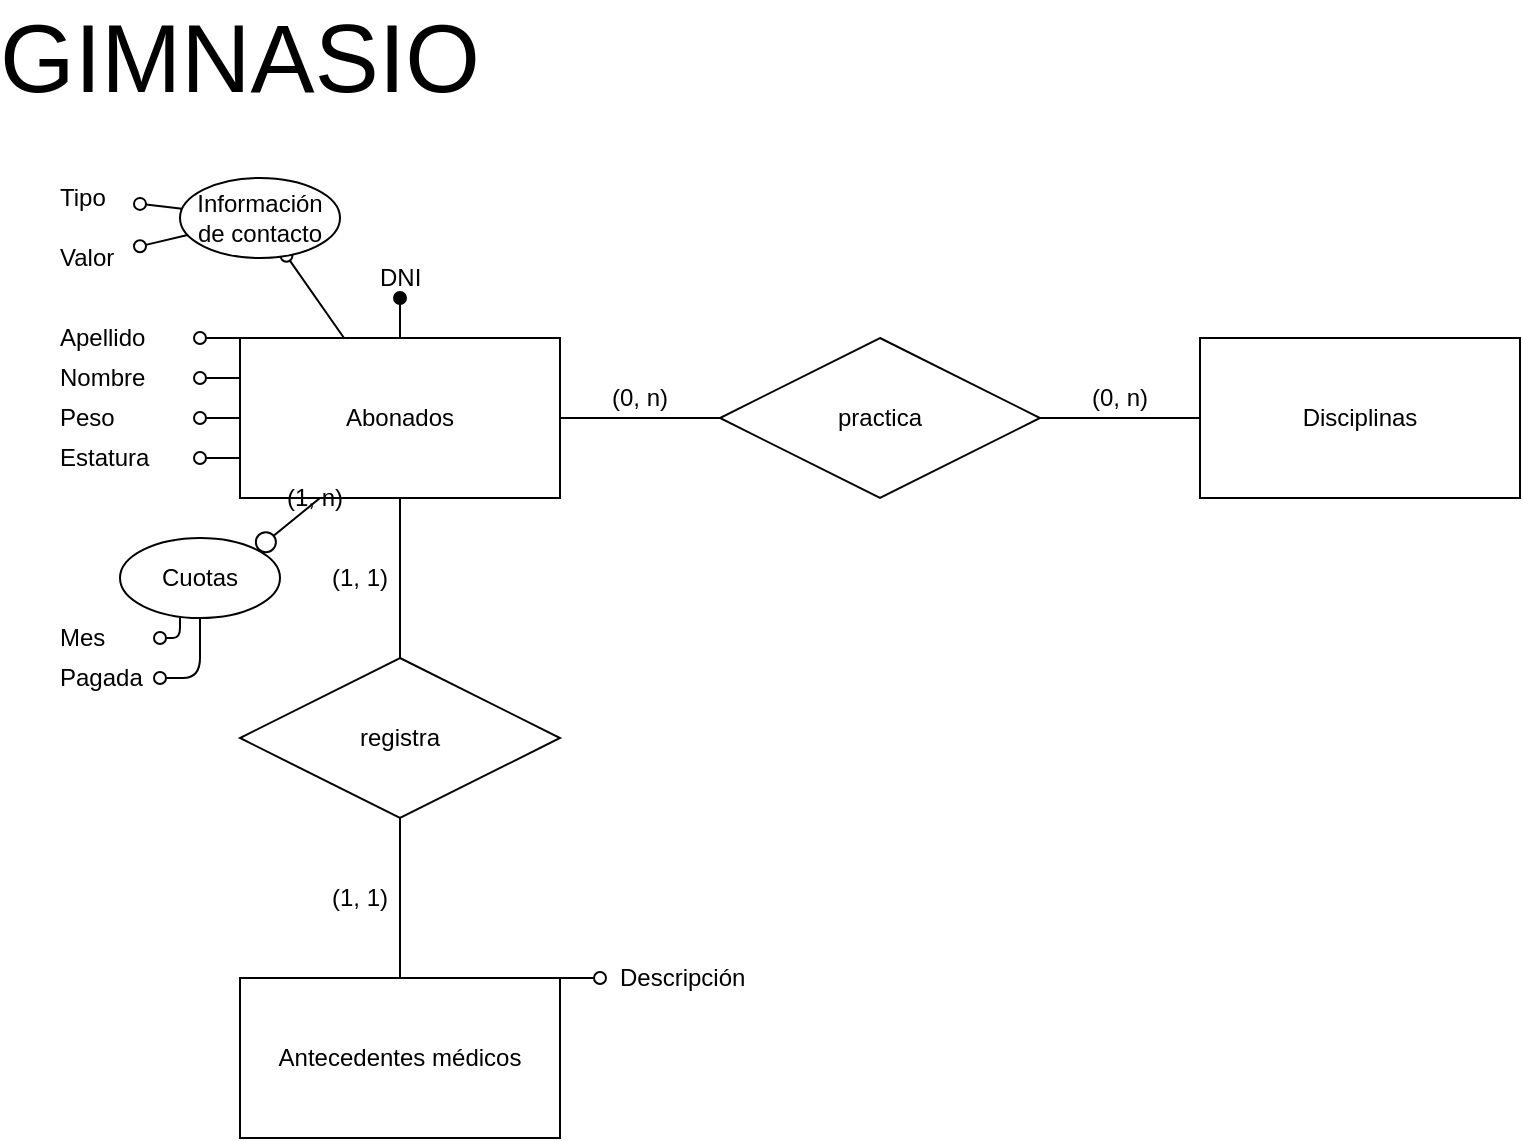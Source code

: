 <mxfile>
    <diagram id="QrPWby6HrFN_LQigCfxZ" name="Página-1">
        <mxGraphModel dx="403" dy="228" grid="1" gridSize="10" guides="1" tooltips="1" connect="1" arrows="1" fold="1" page="1" pageScale="1" pageWidth="827" pageHeight="1169" math="0" shadow="0">
            <root>
                <mxCell id="0"/>
                <mxCell id="1" parent="0"/>
                <mxCell id="2" value="&lt;font style=&quot;font-size: 48px;&quot;&gt;GIMNASIO&lt;/font&gt;" style="text;html=1;strokeColor=none;fillColor=none;align=center;verticalAlign=middle;whiteSpace=wrap;rounded=0;labelBackgroundColor=none;" vertex="1" parent="1">
                    <mxGeometry x="40" y="40" width="240" height="40" as="geometry"/>
                </mxCell>
                <mxCell id="10" value="" style="edgeStyle=none;html=1;fontSize=12;endArrow=none;endFill=0;" edge="1" parent="1" source="4" target="7">
                    <mxGeometry relative="1" as="geometry"/>
                </mxCell>
                <mxCell id="4" value="Abonados" style="rounded=0;whiteSpace=wrap;html=1;fontSize=12;" vertex="1" parent="1">
                    <mxGeometry x="160" y="200" width="160" height="80" as="geometry"/>
                </mxCell>
                <mxCell id="5" value="Disciplinas" style="rounded=0;whiteSpace=wrap;html=1;fontSize=12;" vertex="1" parent="1">
                    <mxGeometry x="640" y="200" width="160" height="80" as="geometry"/>
                </mxCell>
                <mxCell id="6" value="Antecedentes médicos" style="rounded=0;whiteSpace=wrap;html=1;fontSize=12;" vertex="1" parent="1">
                    <mxGeometry x="160" y="520" width="160" height="80" as="geometry"/>
                </mxCell>
                <mxCell id="11" value="" style="edgeStyle=none;html=1;fontSize=12;endArrow=none;endFill=0;" edge="1" parent="1" source="7" target="5">
                    <mxGeometry relative="1" as="geometry"/>
                </mxCell>
                <mxCell id="7" value="practica" style="rhombus;whiteSpace=wrap;html=1;fontSize=12;" vertex="1" parent="1">
                    <mxGeometry x="400" y="200" width="160" height="80" as="geometry"/>
                </mxCell>
                <mxCell id="13" value="" style="edgeStyle=none;html=1;fontSize=12;endArrow=none;endFill=0;" edge="1" parent="1" source="12" target="4">
                    <mxGeometry relative="1" as="geometry"/>
                </mxCell>
                <mxCell id="14" value="" style="edgeStyle=none;html=1;fontSize=12;endArrow=none;endFill=0;" edge="1" parent="1" source="12" target="6">
                    <mxGeometry relative="1" as="geometry"/>
                </mxCell>
                <mxCell id="12" value="registra" style="rhombus;whiteSpace=wrap;html=1;fontSize=12;" vertex="1" parent="1">
                    <mxGeometry x="160" y="360" width="160" height="80" as="geometry"/>
                </mxCell>
                <mxCell id="20" value="(1, 1)" style="text;html=1;strokeColor=none;fillColor=none;align=center;verticalAlign=middle;whiteSpace=wrap;rounded=0;labelBackgroundColor=none;fontSize=12;" vertex="1" parent="1">
                    <mxGeometry x="200" y="310" width="40" height="20" as="geometry"/>
                </mxCell>
                <mxCell id="21" value="(1, 1)" style="text;html=1;strokeColor=none;fillColor=none;align=center;verticalAlign=middle;whiteSpace=wrap;rounded=0;labelBackgroundColor=none;fontSize=12;" vertex="1" parent="1">
                    <mxGeometry x="200" y="470" width="40" height="20" as="geometry"/>
                </mxCell>
                <mxCell id="23" value="(0, n)" style="text;html=1;strokeColor=none;fillColor=none;align=center;verticalAlign=middle;whiteSpace=wrap;rounded=0;labelBackgroundColor=none;fontSize=12;" vertex="1" parent="1">
                    <mxGeometry x="340" y="220" width="40" height="20" as="geometry"/>
                </mxCell>
                <mxCell id="24" value="(0, n)" style="text;html=1;strokeColor=none;fillColor=none;align=center;verticalAlign=middle;whiteSpace=wrap;rounded=0;labelBackgroundColor=none;fontSize=12;" vertex="1" parent="1">
                    <mxGeometry x="580" y="220" width="40" height="20" as="geometry"/>
                </mxCell>
                <mxCell id="25" style="html=1;labelBorderColor=none;strokeWidth=1;endArrow=oval;endFill=0;endSize=6;targetPerimeterSpacing=0;align=left;fontSize=12;" edge="1" target="26" parent="1">
                    <mxGeometry relative="1" as="geometry">
                        <mxPoint x="320" y="520" as="sourcePoint"/>
                    </mxGeometry>
                </mxCell>
                <mxCell id="26" value="Descripción" style="text;html=1;strokeColor=none;fillColor=none;align=left;verticalAlign=middle;whiteSpace=wrap;rounded=0;container=0;spacingLeft=8;fontSize=12;" vertex="1" parent="1">
                    <mxGeometry x="340" y="510" width="80" height="20" as="geometry"/>
                </mxCell>
                <mxCell id="28" style="html=1;labelBorderColor=none;strokeWidth=1;endArrow=oval;endFill=1;endSize=6;targetPerimeterSpacing=0;align=left;fontSize=12;exitX=0.5;exitY=0;exitDx=0;exitDy=0;entryX=0.5;entryY=1;entryDx=0;entryDy=0;" edge="1" target="29" parent="1" source="4">
                    <mxGeometry relative="1" as="geometry">
                        <mxPoint x="230" y="180" as="sourcePoint"/>
                    </mxGeometry>
                </mxCell>
                <mxCell id="29" value="DNI" style="text;html=1;strokeColor=none;fillColor=none;align=left;verticalAlign=middle;whiteSpace=wrap;rounded=0;container=0;spacingLeft=8;fontSize=12;" vertex="1" parent="1">
                    <mxGeometry x="220" y="160" width="40" height="20" as="geometry"/>
                </mxCell>
                <mxCell id="49" value="" style="edgeStyle=none;html=1;fontSize=12;startArrow=oval;startFill=0;endArrow=none;endFill=0;entryX=0;entryY=0;entryDx=0;entryDy=0;exitX=1;exitY=0.5;exitDx=0;exitDy=0;" edge="1" parent="1" source="48" target="4">
                    <mxGeometry relative="1" as="geometry"/>
                </mxCell>
                <mxCell id="48" value="Apellido" style="text;html=1;strokeColor=none;fillColor=none;align=left;verticalAlign=middle;whiteSpace=wrap;rounded=0;container=0;spacingLeft=8;fontSize=12;" vertex="1" parent="1">
                    <mxGeometry x="60" y="190" width="80" height="20" as="geometry"/>
                </mxCell>
                <mxCell id="52" value="" style="edgeStyle=none;html=1;fontSize=12;startArrow=oval;startFill=0;endArrow=none;endFill=0;entryX=0;entryY=0.25;entryDx=0;entryDy=0;exitX=1;exitY=0.5;exitDx=0;exitDy=0;" edge="1" parent="1" source="51" target="4">
                    <mxGeometry relative="1" as="geometry"/>
                </mxCell>
                <mxCell id="51" value="Nombre" style="text;html=1;strokeColor=none;fillColor=none;align=left;verticalAlign=middle;whiteSpace=wrap;rounded=0;container=0;spacingLeft=8;fontSize=12;" vertex="1" parent="1">
                    <mxGeometry x="60" y="210" width="80" height="20" as="geometry"/>
                </mxCell>
                <mxCell id="55" value="" style="edgeStyle=none;html=1;fontSize=12;startArrow=oval;startFill=0;endArrow=none;endFill=0;entryX=0;entryY=0.5;entryDx=0;entryDy=0;exitX=1;exitY=0.5;exitDx=0;exitDy=0;" edge="1" parent="1" source="54" target="4">
                    <mxGeometry relative="1" as="geometry"/>
                </mxCell>
                <mxCell id="54" value="Peso" style="text;html=1;strokeColor=none;fillColor=none;align=left;verticalAlign=middle;whiteSpace=wrap;rounded=0;container=0;spacingLeft=8;fontSize=12;" vertex="1" parent="1">
                    <mxGeometry x="60" y="230" width="80" height="20" as="geometry"/>
                </mxCell>
                <mxCell id="58" value="" style="edgeStyle=none;html=1;fontSize=12;startArrow=oval;startFill=0;endArrow=none;endFill=0;entryX=0;entryY=0.75;entryDx=0;entryDy=0;exitX=1;exitY=0.5;exitDx=0;exitDy=0;" edge="1" parent="1" source="57" target="4">
                    <mxGeometry relative="1" as="geometry"/>
                </mxCell>
                <mxCell id="57" value="Estatura" style="text;html=1;strokeColor=none;fillColor=none;align=left;verticalAlign=middle;whiteSpace=wrap;rounded=0;container=0;spacingLeft=8;fontSize=12;" vertex="1" parent="1">
                    <mxGeometry x="60" y="250" width="80" height="20" as="geometry"/>
                </mxCell>
                <mxCell id="77" value="" style="edgeStyle=none;html=1;fontSize=12;startArrow=oval;startFill=0;endArrow=none;endFill=0;" edge="1" parent="1" source="75" target="4">
                    <mxGeometry relative="1" as="geometry"/>
                </mxCell>
                <mxCell id="75" value="Información de contacto" style="ellipse;whiteSpace=wrap;html=1;container=0;fontSize=12;" vertex="1" parent="1">
                    <mxGeometry x="130" y="120" width="80" height="40" as="geometry"/>
                </mxCell>
                <mxCell id="80" value="" style="edgeStyle=none;html=1;fontSize=12;startArrow=oval;startFill=0;endArrow=none;endFill=0;" edge="1" parent="1" source="79" target="75">
                    <mxGeometry relative="1" as="geometry"/>
                </mxCell>
                <mxCell id="79" value="Tipo" style="text;html=1;strokeColor=none;fillColor=none;align=left;verticalAlign=middle;whiteSpace=wrap;rounded=0;container=0;spacingLeft=8;fontSize=12;" vertex="1" parent="1">
                    <mxGeometry x="60" y="120" width="50" height="20" as="geometry"/>
                </mxCell>
                <mxCell id="83" value="" style="edgeStyle=none;html=1;fontSize=12;startArrow=oval;startFill=0;endArrow=none;endFill=0;" edge="1" parent="1" source="82" target="75">
                    <mxGeometry relative="1" as="geometry"/>
                </mxCell>
                <mxCell id="82" value="Valor" style="text;html=1;strokeColor=none;fillColor=none;align=left;verticalAlign=middle;whiteSpace=wrap;rounded=0;container=0;spacingLeft=8;fontSize=12;" vertex="1" parent="1">
                    <mxGeometry x="60" y="150" width="50" height="20" as="geometry"/>
                </mxCell>
                <mxCell id="109" style="html=1;labelBorderColor=none;strokeWidth=1;endArrow=oval;endFill=0;endSize=6;targetPerimeterSpacing=0;align=left;fontSize=12;exitX=0.375;exitY=0.995;exitDx=0;exitDy=0;entryX=1;entryY=0.5;entryDx=0;entryDy=0;exitPerimeter=0;" edge="1" target="110" parent="1" source="116">
                    <mxGeometry relative="1" as="geometry">
                        <mxPoint x="71.716" y="305.858" as="sourcePoint"/>
                        <Array as="points">
                            <mxPoint x="130" y="350"/>
                        </Array>
                    </mxGeometry>
                </mxCell>
                <mxCell id="110" value="Mes" style="text;html=1;strokeColor=none;fillColor=none;align=left;verticalAlign=middle;whiteSpace=wrap;rounded=0;container=0;spacingLeft=8;fontSize=12;" vertex="1" parent="1">
                    <mxGeometry x="60" y="340" width="60" height="20" as="geometry"/>
                </mxCell>
                <mxCell id="111" style="html=1;labelBorderColor=none;strokeWidth=1;endArrow=oval;endFill=0;endSize=6;targetPerimeterSpacing=0;align=left;fontSize=12;entryX=1;entryY=0.5;entryDx=0;entryDy=0;exitX=0.5;exitY=1;exitDx=0;exitDy=0;" edge="1" target="112" parent="1" source="116">
                    <mxGeometry relative="1" as="geometry">
                        <mxPoint x="150" y="340" as="sourcePoint"/>
                        <Array as="points">
                            <mxPoint x="140" y="370"/>
                        </Array>
                    </mxGeometry>
                </mxCell>
                <mxCell id="112" value="Pagada" style="text;html=1;strokeColor=none;fillColor=none;align=left;verticalAlign=middle;whiteSpace=wrap;rounded=0;container=0;spacingLeft=8;fontSize=12;" vertex="1" parent="1">
                    <mxGeometry x="60" y="360" width="60" height="20" as="geometry"/>
                </mxCell>
                <mxCell id="116" value="Cuotas" style="ellipse;whiteSpace=wrap;html=1;container=0;fontSize=12;" vertex="1" parent="1">
                    <mxGeometry x="100" y="300" width="80" height="40" as="geometry"/>
                </mxCell>
                <mxCell id="117" style="html=1;labelBorderColor=none;strokeWidth=1;endArrow=circle;endFill=0;endSize=4;targetPerimeterSpacing=0;metaEdit=0;entryX=1;entryY=0;entryDx=0;entryDy=0;elbow=vertical;startSize=4;fontSize=12;exitX=0.25;exitY=1;exitDx=0;exitDy=0;" edge="1" target="116" parent="1" source="4">
                    <mxGeometry relative="1" as="geometry">
                        <mxPoint x="50" y="320" as="sourcePoint"/>
                        <mxPoint x="71.635" y="330" as="targetPoint"/>
                    </mxGeometry>
                </mxCell>
                <mxCell id="118" value="(1, n)" style="edgeLabel;html=1;align=center;verticalAlign=middle;resizable=0;points=[];labelBackgroundColor=none;fontSize=12;" vertex="1" connectable="0" parent="117">
                    <mxGeometry x="-0.27" relative="1" as="geometry">
                        <mxPoint x="8" y="-10" as="offset"/>
                    </mxGeometry>
                </mxCell>
            </root>
        </mxGraphModel>
    </diagram>
</mxfile>